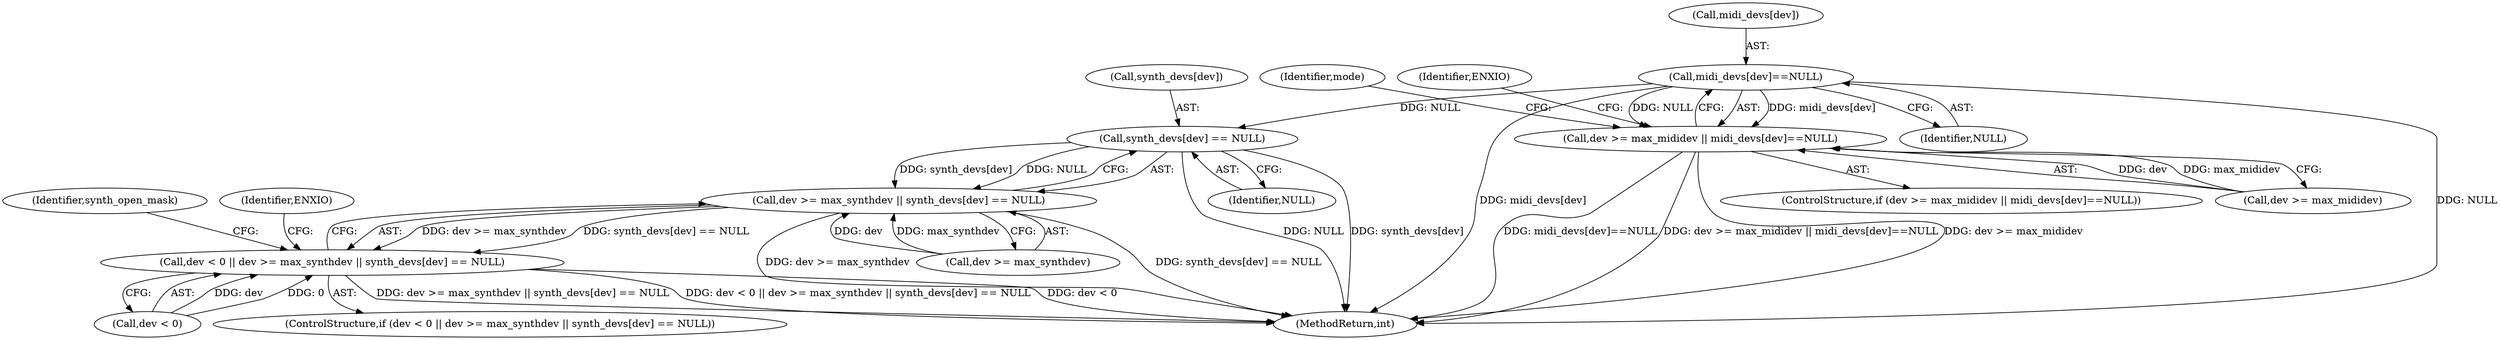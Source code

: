 digraph "0_linux_b769f49463711205d57286e64cf535ed4daf59e9_1@array" {
"1000333" [label="(Call,midi_devs[dev]==NULL)"];
"1000186" [label="(Call,synth_devs[dev] == NULL)"];
"1000182" [label="(Call,dev >= max_synthdev || synth_devs[dev] == NULL)"];
"1000178" [label="(Call,dev < 0 || dev >= max_synthdev || synth_devs[dev] == NULL)"];
"1000329" [label="(Call,dev >= max_mididev || midi_devs[dev]==NULL)"];
"1000343" [label="(Identifier,mode)"];
"1000329" [label="(Call,dev >= max_mididev || midi_devs[dev]==NULL)"];
"1000177" [label="(ControlStructure,if (dev < 0 || dev >= max_synthdev || synth_devs[dev] == NULL))"];
"1000337" [label="(Identifier,NULL)"];
"1000416" [label="(MethodReturn,int)"];
"1000328" [label="(ControlStructure,if (dev >= max_mididev || midi_devs[dev]==NULL))"];
"1000183" [label="(Call,dev >= max_synthdev)"];
"1000179" [label="(Call,dev < 0)"];
"1000193" [label="(Identifier,ENXIO)"];
"1000197" [label="(Identifier,synth_open_mask)"];
"1000334" [label="(Call,midi_devs[dev])"];
"1000341" [label="(Identifier,ENXIO)"];
"1000190" [label="(Identifier,NULL)"];
"1000182" [label="(Call,dev >= max_synthdev || synth_devs[dev] == NULL)"];
"1000187" [label="(Call,synth_devs[dev])"];
"1000178" [label="(Call,dev < 0 || dev >= max_synthdev || synth_devs[dev] == NULL)"];
"1000333" [label="(Call,midi_devs[dev]==NULL)"];
"1000186" [label="(Call,synth_devs[dev] == NULL)"];
"1000330" [label="(Call,dev >= max_mididev)"];
"1000333" -> "1000329"  [label="AST: "];
"1000333" -> "1000337"  [label="CFG: "];
"1000334" -> "1000333"  [label="AST: "];
"1000337" -> "1000333"  [label="AST: "];
"1000329" -> "1000333"  [label="CFG: "];
"1000333" -> "1000416"  [label="DDG: midi_devs[dev]"];
"1000333" -> "1000416"  [label="DDG: NULL"];
"1000333" -> "1000186"  [label="DDG: NULL"];
"1000333" -> "1000329"  [label="DDG: midi_devs[dev]"];
"1000333" -> "1000329"  [label="DDG: NULL"];
"1000186" -> "1000182"  [label="AST: "];
"1000186" -> "1000190"  [label="CFG: "];
"1000187" -> "1000186"  [label="AST: "];
"1000190" -> "1000186"  [label="AST: "];
"1000182" -> "1000186"  [label="CFG: "];
"1000186" -> "1000416"  [label="DDG: synth_devs[dev]"];
"1000186" -> "1000416"  [label="DDG: NULL"];
"1000186" -> "1000182"  [label="DDG: synth_devs[dev]"];
"1000186" -> "1000182"  [label="DDG: NULL"];
"1000182" -> "1000178"  [label="AST: "];
"1000182" -> "1000183"  [label="CFG: "];
"1000183" -> "1000182"  [label="AST: "];
"1000178" -> "1000182"  [label="CFG: "];
"1000182" -> "1000416"  [label="DDG: synth_devs[dev] == NULL"];
"1000182" -> "1000416"  [label="DDG: dev >= max_synthdev"];
"1000182" -> "1000178"  [label="DDG: dev >= max_synthdev"];
"1000182" -> "1000178"  [label="DDG: synth_devs[dev] == NULL"];
"1000183" -> "1000182"  [label="DDG: dev"];
"1000183" -> "1000182"  [label="DDG: max_synthdev"];
"1000178" -> "1000177"  [label="AST: "];
"1000178" -> "1000179"  [label="CFG: "];
"1000179" -> "1000178"  [label="AST: "];
"1000193" -> "1000178"  [label="CFG: "];
"1000197" -> "1000178"  [label="CFG: "];
"1000178" -> "1000416"  [label="DDG: dev >= max_synthdev || synth_devs[dev] == NULL"];
"1000178" -> "1000416"  [label="DDG: dev < 0 || dev >= max_synthdev || synth_devs[dev] == NULL"];
"1000178" -> "1000416"  [label="DDG: dev < 0"];
"1000179" -> "1000178"  [label="DDG: dev"];
"1000179" -> "1000178"  [label="DDG: 0"];
"1000329" -> "1000328"  [label="AST: "];
"1000329" -> "1000330"  [label="CFG: "];
"1000330" -> "1000329"  [label="AST: "];
"1000341" -> "1000329"  [label="CFG: "];
"1000343" -> "1000329"  [label="CFG: "];
"1000329" -> "1000416"  [label="DDG: midi_devs[dev]==NULL"];
"1000329" -> "1000416"  [label="DDG: dev >= max_mididev || midi_devs[dev]==NULL"];
"1000329" -> "1000416"  [label="DDG: dev >= max_mididev"];
"1000330" -> "1000329"  [label="DDG: dev"];
"1000330" -> "1000329"  [label="DDG: max_mididev"];
}

